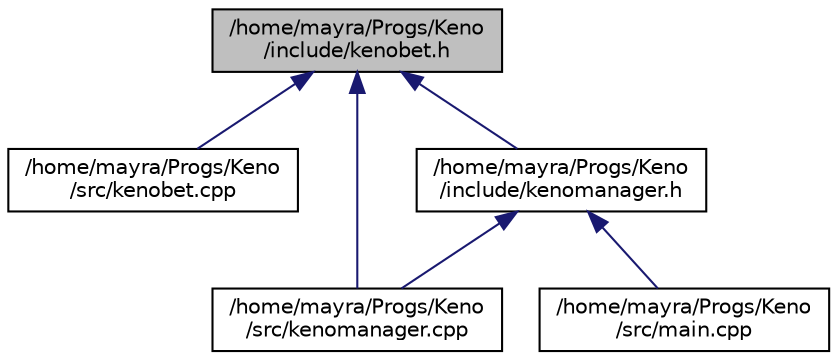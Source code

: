 digraph "/home/mayra/Progs/Keno/include/kenobet.h"
{
  edge [fontname="Helvetica",fontsize="10",labelfontname="Helvetica",labelfontsize="10"];
  node [fontname="Helvetica",fontsize="10",shape=record];
  Node1 [label="/home/mayra/Progs/Keno\l/include/kenobet.h",height=0.2,width=0.4,color="black", fillcolor="grey75", style="filled", fontcolor="black"];
  Node1 -> Node2 [dir="back",color="midnightblue",fontsize="10",style="solid",fontname="Helvetica"];
  Node2 [label="/home/mayra/Progs/Keno\l/src/kenobet.cpp",height=0.2,width=0.4,color="black", fillcolor="white", style="filled",URL="$kenobet_8cpp.html",tooltip="Arquivo com as impletações dos métodos da classe KenoBet. "];
  Node1 -> Node3 [dir="back",color="midnightblue",fontsize="10",style="solid",fontname="Helvetica"];
  Node3 [label="/home/mayra/Progs/Keno\l/src/kenomanager.cpp",height=0.2,width=0.4,color="black", fillcolor="white", style="filled",URL="$kenomanager_8cpp.html",tooltip="Arquivo com as impletações dos métodos da classe KenoManager. "];
  Node1 -> Node4 [dir="back",color="midnightblue",fontsize="10",style="solid",fontname="Helvetica"];
  Node4 [label="/home/mayra/Progs/Keno\l/include/kenomanager.h",height=0.2,width=0.4,color="black", fillcolor="white", style="filled",URL="$kenomanager_8h.html",tooltip="Arquivo contendo as definições da classe KenoManager. "];
  Node4 -> Node3 [dir="back",color="midnightblue",fontsize="10",style="solid",fontname="Helvetica"];
  Node4 -> Node5 [dir="back",color="midnightblue",fontsize="10",style="solid",fontname="Helvetica"];
  Node5 [label="/home/mayra/Progs/Keno\l/src/main.cpp",height=0.2,width=0.4,color="black", fillcolor="white", style="filled",URL="$main_8cpp.html",tooltip="Arquivo principal que executa o jogo. "];
}
